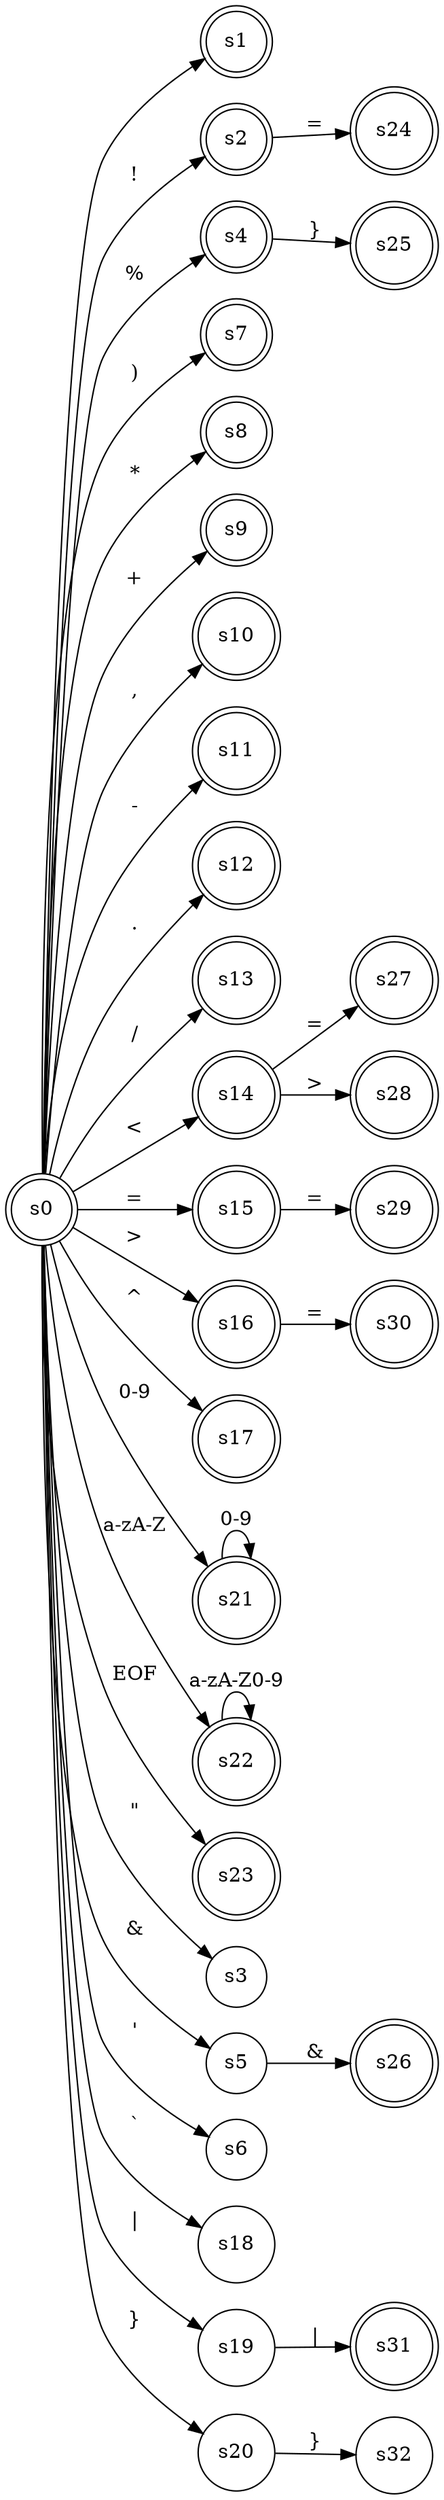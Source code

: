 digraph finite_state_machine {
	rankdir=LR;
	size="18,55"
	node [shape = doublecircle]; s0 s1 s2 s4 s7 s8 s9 s10 s11 s12 s13 s14 s15 s16 s17 s21 s22 s23 s24 s25 s26 s27 s28 s29 s30 s31;
	node [shape = circle];
	s0 -> s1 [ label = " " ];
	s0 -> s2 [ label = "!" ];
	s0 -> s3 [ label = "\"" ];
	s0 -> s4 [ label = "%" ];
	s0 -> s5 [ label = "&" ];
	s0 -> s6 [ label = "'" ];
	s0 -> s7 [ label = ")" ];
	s0 -> s8 [ label = "*" ];
	s0 -> s9 [ label = "+" ];
	s0 -> s10 [ label = "," ];
	s0 -> s11 [ label = "-" ];
	s0 -> s12 [ label = "." ];
	s0 -> s13 [ label = "/" ];
	s0 -> s14 [ label = "<" ];
	s0 -> s15 [ label = "=" ];
	s0 -> s16 [ label = ">" ];
	s0 -> s17 [ label = "^" ];
	s0 -> s18 [ label = "`" ];
	s0 -> s19 [ label = "|" ];
	s0 -> s20 [ label = "}" ];
	s0 -> s21 [ label = "0-9" ];
	s0 -> s22 [ label = "a-zA-Z" ];
	s0 -> s23 [ label = "EOF" ];
	s2 -> s24 [ label = "=" ];
	s4 -> s25 [ label = "}" ];
	s5 -> s26 [ label = "&" ];
	s14 -> s27 [ label = "=" ];
	s14 -> s28 [ label = ">" ];
	s15 -> s29 [ label = "=" ];
	s16 -> s30 [ label = "=" ];
	s19 -> s31 [ label = "|" ];
	s20 -> s32 [ label = "}" ];
	s21 -> s21 [ label = "0-9" ];
	s22 -> s22 [ label = "a-zA-Z0-9" ];
}

